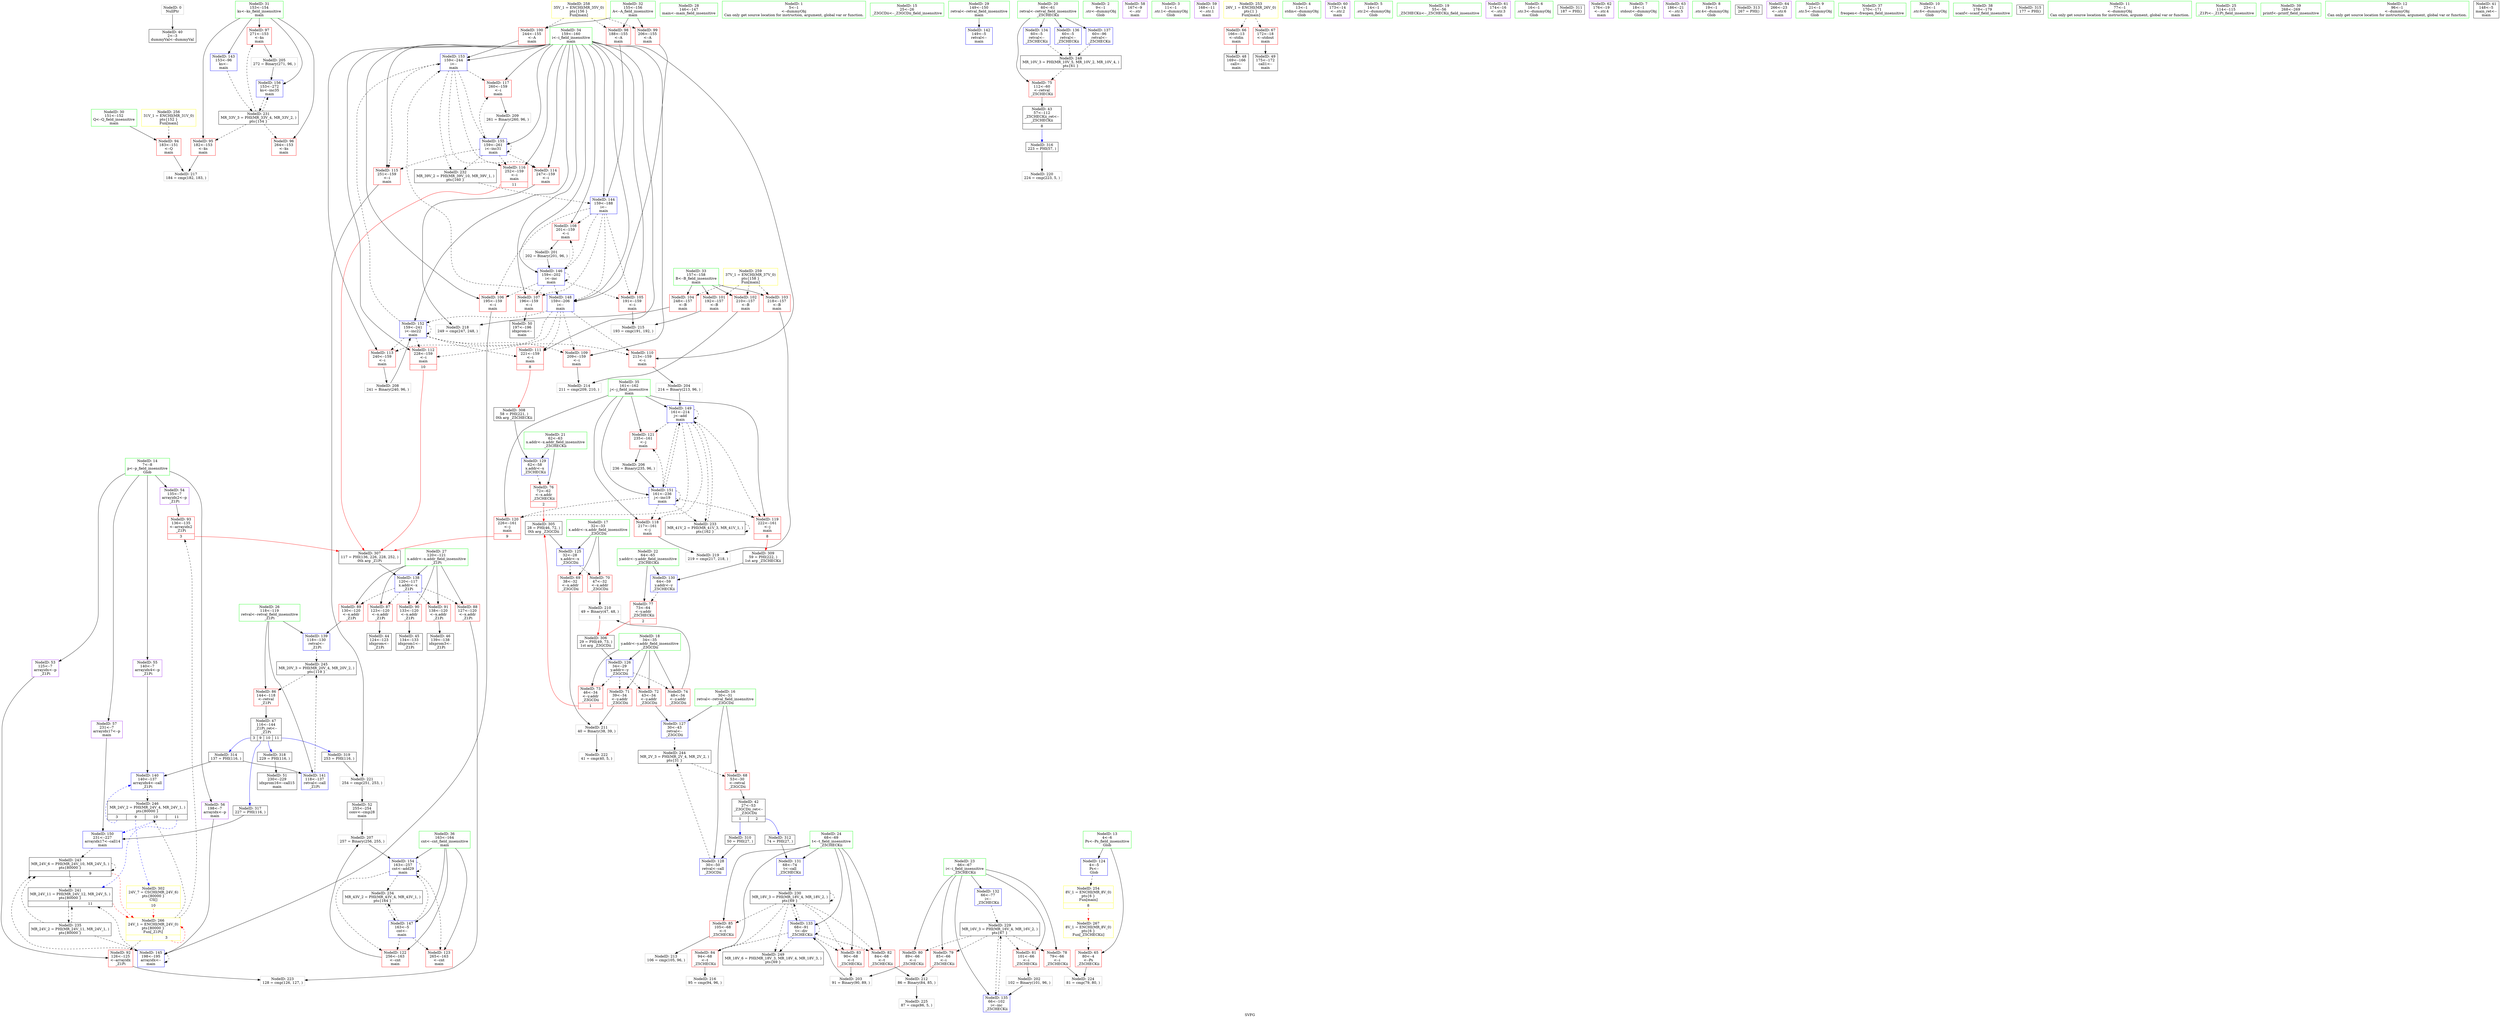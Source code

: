 digraph "SVFG" {
	label="SVFG";

	Node0x5622c36bec80 [shape=record,color=grey,label="{NodeID: 0\nNullPtr}"];
	Node0x5622c36bec80 -> Node0x5622c36bfbc0[style=solid];
	Node0x5622c36c0340 [shape=record,color=red,label="{NodeID: 97\n271\<--153\n\<--ks\nmain\n}"];
	Node0x5622c36c0340 -> Node0x5622c36cb9f0[style=solid];
	Node0x5622c36b4da0 [shape=record,color=green,label="{NodeID: 14\n7\<--8\np\<--p_field_insensitive\nGlob }"];
	Node0x5622c36b4da0 -> Node0x5622c36c16a0[style=solid];
	Node0x5622c36b4da0 -> Node0x5622c36c1770[style=solid];
	Node0x5622c36b4da0 -> Node0x5622c36c1840[style=solid];
	Node0x5622c36b4da0 -> Node0x5622c36c1910[style=solid];
	Node0x5622c36b4da0 -> Node0x5622c36c19e0[style=solid];
	Node0x5622c36c0ea0 [shape=record,color=red,label="{NodeID: 111\n221\<--159\n\<--i\nmain\n|{<s0>8}}"];
	Node0x5622c36c0ea0:s0 -> Node0x5622c36efa20[style=solid,color=red];
	Node0x5622c36bf1d0 [shape=record,color=green,label="{NodeID: 28\n146\<--147\nmain\<--main_field_insensitive\n}"];
	Node0x5622c36cbe70 [shape=record,color=grey,label="{NodeID: 208\n241 = Binary(240, 96, )\n}"];
	Node0x5622c36cbe70 -> Node0x5622c36c7760[style=solid];
	Node0x5622c36c6170 [shape=record,color=blue,label="{NodeID: 125\n32\<--28\nx.addr\<--x\n_Z3GCDii\n}"];
	Node0x5622c36c6170 -> Node0x5622c36c23a0[style=dashed];
	Node0x5622c36c6170 -> Node0x5622c36c2470[style=dashed];
	Node0x5622c36bfd90 [shape=record,color=black,label="{NodeID: 42\n27\<--53\n_Z3GCDii_ret\<--\n_Z3GCDii\n|{<s0>1|<s1>2}}"];
	Node0x5622c36bfd90:s0 -> Node0x5622c36eff70[style=solid,color=blue];
	Node0x5622c36bfd90:s1 -> Node0x5622c36f0270[style=solid,color=blue];
	Node0x5622c36ef300 [shape=record,color=black,label="{NodeID: 305\n28 = PHI(46, 72, )\n0th arg _Z3GCDii }"];
	Node0x5622c36ef300 -> Node0x5622c36c6170[style=solid];
	Node0x5622c36cd370 [shape=record,color=grey,label="{NodeID: 222\n41 = cmp(40, 5, )\n}"];
	Node0x5622c36c6cd0 [shape=record,color=blue,label="{NodeID: 139\n118\<--130\nretval\<--\n_Z1Pi\n}"];
	Node0x5622c36c6cd0 -> Node0x5622c36dbc10[style=dashed];
	Node0x5622c36c1910 [shape=record,color=purple,label="{NodeID: 56\n198\<--7\narrayidx\<--p\nmain\n}"];
	Node0x5622c36c1910 -> Node0x5622c36c71b0[style=solid];
	Node0x5622c36f0ae0 [shape=record,color=black,label="{NodeID: 319\n253 = PHI(116, )\n}"];
	Node0x5622c36f0ae0 -> Node0x5622c36cd1f0[style=solid];
	Node0x5622c36c7830 [shape=record,color=blue,label="{NodeID: 153\n159\<--244\ni\<--\nmain\n}"];
	Node0x5622c36c7830 -> Node0x5622c36c1110[style=dashed];
	Node0x5622c36c7830 -> Node0x5622c36c11e0[style=dashed];
	Node0x5622c36c7830 -> Node0x5622c36c59f0[style=dashed];
	Node0x5622c36c7830 -> Node0x5622c36c5ac0[style=dashed];
	Node0x5622c36c7830 -> Node0x5622c36c79d0[style=dashed];
	Node0x5622c36c7830 -> Node0x5622c36d7710[style=dashed];
	Node0x5622c36c2470 [shape=record,color=red,label="{NodeID: 70\n47\<--32\n\<--x.addr\n_Z3GCDii\n}"];
	Node0x5622c36c2470 -> Node0x5622c36cc170[style=solid];
	Node0x5622c36c2fd0 [shape=record,color=red,label="{NodeID: 84\n94\<--68\n\<--t\n_Z5CHECKii\n}"];
	Node0x5622c36c2fd0 -> Node0x5622c36cca70[style=solid];
	Node0x5622c36afed0 [shape=record,color=green,label="{NodeID: 1\n5\<--1\n\<--dummyObj\nCan only get source location for instruction, argument, global var or function.}"];
	Node0x5622c36c0410 [shape=record,color=red,label="{NodeID: 98\n188\<--155\n\<--A\nmain\n}"];
	Node0x5622c36c0410 -> Node0x5622c36c70e0[style=solid];
	Node0x5622c36b4e70 [shape=record,color=green,label="{NodeID: 15\n25\<--26\n_Z3GCDii\<--_Z3GCDii_field_insensitive\n}"];
	Node0x5622c36c0f70 [shape=record,color=red,label="{NodeID: 112\n228\<--159\n\<--i\nmain\n|{<s0>10}}"];
	Node0x5622c36c0f70:s0 -> Node0x5622c36ef700[style=solid,color=red];
	Node0x5622c36bf2a0 [shape=record,color=green,label="{NodeID: 29\n149\<--150\nretval\<--retval_field_insensitive\nmain\n}"];
	Node0x5622c36bf2a0 -> Node0x5622c36c6f40[style=solid];
	Node0x5622c36cbff0 [shape=record,color=grey,label="{NodeID: 209\n261 = Binary(260, 96, )\n}"];
	Node0x5622c36cbff0 -> Node0x5622c36c79d0[style=solid];
	Node0x5622c36c6240 [shape=record,color=blue,label="{NodeID: 126\n34\<--29\ny.addr\<--y\n_Z3GCDii\n}"];
	Node0x5622c36c6240 -> Node0x5622c36c2540[style=dashed];
	Node0x5622c36c6240 -> Node0x5622c36c2610[style=dashed];
	Node0x5622c36c6240 -> Node0x5622c36c26e0[style=dashed];
	Node0x5622c36c6240 -> Node0x5622c36c27b0[style=dashed];
	Node0x5622c36bfe60 [shape=record,color=black,label="{NodeID: 43\n57\<--112\n_Z5CHECKii_ret\<--\n_Z5CHECKii\n|{<s0>8}}"];
	Node0x5622c36bfe60:s0 -> Node0x5622c36f0780[style=solid,color=blue];
	Node0x5622c36ef580 [shape=record,color=black,label="{NodeID: 306\n29 = PHI(49, 73, )\n1st arg _Z3GCDii }"];
	Node0x5622c36ef580 -> Node0x5622c36c6240[style=solid];
	Node0x5622c36cd4f0 [shape=record,color=grey,label="{NodeID: 223\n128 = cmp(126, 127, )\n}"];
	Node0x5622c36c6da0 [shape=record,color=blue,label="{NodeID: 140\n140\<--137\narrayidx4\<--call\n_Z1Pi\n}"];
	Node0x5622c36c6da0 -> Node0x5622c36dc110[style=dashed];
	Node0x5622c36c19e0 [shape=record,color=purple,label="{NodeID: 57\n231\<--7\narrayidx17\<--p\nmain\n}"];
	Node0x5622c36c19e0 -> Node0x5622c36c75c0[style=solid];
	Node0x5622c36c7900 [shape=record,color=blue,label="{NodeID: 154\n163\<--257\ncnt\<--add29\nmain\n}"];
	Node0x5622c36c7900 -> Node0x5622c36c5ed0[style=dashed];
	Node0x5622c36c7900 -> Node0x5622c36c5fa0[style=dashed];
	Node0x5622c36c7900 -> Node0x5622c36c7900[style=dashed];
	Node0x5622c36c7900 -> Node0x5622c36d8110[style=dashed];
	Node0x5622c36c2540 [shape=record,color=red,label="{NodeID: 71\n39\<--34\n\<--y.addr\n_Z3GCDii\n}"];
	Node0x5622c36c2540 -> Node0x5622c36cc2f0[style=solid];
	Node0x5622c36c30a0 [shape=record,color=red,label="{NodeID: 85\n105\<--68\n\<--t\n_Z5CHECKii\n}"];
	Node0x5622c36c30a0 -> Node0x5622c36cc5f0[style=solid];
	Node0x5622c36b6000 [shape=record,color=green,label="{NodeID: 2\n9\<--1\n.str\<--dummyObj\nGlob }"];
	Node0x5622c36c04e0 [shape=record,color=red,label="{NodeID: 99\n206\<--155\n\<--A\nmain\n}"];
	Node0x5622c36c04e0 -> Node0x5622c36c7420[style=solid];
	Node0x5622c36b4f70 [shape=record,color=green,label="{NodeID: 16\n30\<--31\nretval\<--retval_field_insensitive\n_Z3GCDii\n}"];
	Node0x5622c36b4f70 -> Node0x5622c36c22d0[style=solid];
	Node0x5622c36b4f70 -> Node0x5622c36c6310[style=solid];
	Node0x5622c36b4f70 -> Node0x5622c36c63e0[style=solid];
	Node0x5622c36c1040 [shape=record,color=red,label="{NodeID: 113\n240\<--159\n\<--i\nmain\n}"];
	Node0x5622c36c1040 -> Node0x5622c36cbe70[style=solid];
	Node0x5622c36bf370 [shape=record,color=green,label="{NodeID: 30\n151\<--152\nQ\<--Q_field_insensitive\nmain\n}"];
	Node0x5622c36bf370 -> Node0x5622c36c37f0[style=solid];
	Node0x5622c36cc170 [shape=record,color=grey,label="{NodeID: 210\n49 = Binary(47, 48, )\n|{<s0>1}}"];
	Node0x5622c36cc170:s0 -> Node0x5622c36ef580[style=solid,color=red];
	Node0x5622c36c6310 [shape=record,color=blue,label="{NodeID: 127\n30\<--43\nretval\<--\n_Z3GCDii\n}"];
	Node0x5622c36c6310 -> Node0x5622c36db710[style=dashed];
	Node0x5622c36bff30 [shape=record,color=black,label="{NodeID: 44\n124\<--123\nidxprom\<--\n_Z1Pi\n}"];
	Node0x5622c36ef700 [shape=record,color=black,label="{NodeID: 307\n117 = PHI(136, 226, 228, 252, )\n0th arg _Z1Pi }"];
	Node0x5622c36ef700 -> Node0x5622c36c6c00[style=solid];
	Node0x5622c36cd670 [shape=record,color=grey,label="{NodeID: 224\n81 = cmp(79, 80, )\n}"];
	Node0x5622c36c6e70 [shape=record,color=blue,label="{NodeID: 141\n118\<--137\nretval\<--call\n_Z1Pi\n}"];
	Node0x5622c36c6e70 -> Node0x5622c36dbc10[style=dashed];
	Node0x5622c36c1ab0 [shape=record,color=purple,label="{NodeID: 58\n167\<--9\n\<--.str\nmain\n}"];
	Node0x5622c36c79d0 [shape=record,color=blue,label="{NodeID: 155\n159\<--261\ni\<--inc31\nmain\n}"];
	Node0x5622c36c79d0 -> Node0x5622c36c1110[style=dashed];
	Node0x5622c36c79d0 -> Node0x5622c36c11e0[style=dashed];
	Node0x5622c36c79d0 -> Node0x5622c36c59f0[style=dashed];
	Node0x5622c36c79d0 -> Node0x5622c36c5ac0[style=dashed];
	Node0x5622c36c79d0 -> Node0x5622c36c79d0[style=dashed];
	Node0x5622c36c79d0 -> Node0x5622c36d7710[style=dashed];
	Node0x5622c36c2610 [shape=record,color=red,label="{NodeID: 72\n43\<--34\n\<--y.addr\n_Z3GCDii\n}"];
	Node0x5622c36c2610 -> Node0x5622c36c6310[style=solid];
	Node0x5622c36c3170 [shape=record,color=red,label="{NodeID: 86\n144\<--118\n\<--retval\n_Z1Pi\n}"];
	Node0x5622c36c3170 -> Node0x5622c36c01a0[style=solid];
	Node0x5622c36b4820 [shape=record,color=green,label="{NodeID: 3\n11\<--1\n.str.1\<--dummyObj\nGlob }"];
	Node0x5622c36dede0 [shape=record,color=yellow,style=double,label="{NodeID: 266\n24V_1 = ENCHI(MR_24V_0)\npts\{80000 \}\nFun[_Z1Pi]|{|<s3>3}}"];
	Node0x5622c36dede0 -> Node0x5622c36c3650[style=dashed];
	Node0x5622c36dede0 -> Node0x5622c36c3720[style=dashed];
	Node0x5622c36dede0 -> Node0x5622c36dc110[style=dashed];
	Node0x5622c36dede0:s3 -> Node0x5622c36dede0[style=dashed,color=red];
	Node0x5622c36c05b0 [shape=record,color=red,label="{NodeID: 100\n244\<--155\n\<--A\nmain\n}"];
	Node0x5622c36c05b0 -> Node0x5622c36c7830[style=solid];
	Node0x5622c36b5040 [shape=record,color=green,label="{NodeID: 17\n32\<--33\nx.addr\<--x.addr_field_insensitive\n_Z3GCDii\n}"];
	Node0x5622c36b5040 -> Node0x5622c36c23a0[style=solid];
	Node0x5622c36b5040 -> Node0x5622c36c2470[style=solid];
	Node0x5622c36b5040 -> Node0x5622c36c6170[style=solid];
	Node0x5622c36c1110 [shape=record,color=red,label="{NodeID: 114\n247\<--159\n\<--i\nmain\n}"];
	Node0x5622c36c1110 -> Node0x5622c36ccd70[style=solid];
	Node0x5622c36bf440 [shape=record,color=green,label="{NodeID: 31\n153\<--154\nks\<--ks_field_insensitive\nmain\n}"];
	Node0x5622c36bf440 -> Node0x5622c36c38c0[style=solid];
	Node0x5622c36bf440 -> Node0x5622c36c0270[style=solid];
	Node0x5622c36bf440 -> Node0x5622c36c0340[style=solid];
	Node0x5622c36bf440 -> Node0x5622c36c7010[style=solid];
	Node0x5622c36bf440 -> Node0x5622c36c7aa0[style=solid];
	Node0x5622c36cc2f0 [shape=record,color=grey,label="{NodeID: 211\n40 = Binary(38, 39, )\n}"];
	Node0x5622c36cc2f0 -> Node0x5622c36cd370[style=solid];
	Node0x5622c36c63e0 [shape=record,color=blue,label="{NodeID: 128\n30\<--50\nretval\<--call\n_Z3GCDii\n}"];
	Node0x5622c36c63e0 -> Node0x5622c36db710[style=dashed];
	Node0x5622c36c0000 [shape=record,color=black,label="{NodeID: 45\n134\<--133\nidxprom1\<--\n_Z1Pi\n}"];
	Node0x5622c36efa20 [shape=record,color=black,label="{NodeID: 308\n58 = PHI(221, )\n0th arg _Z5CHECKii }"];
	Node0x5622c36efa20 -> Node0x5622c36c64b0[style=solid];
	Node0x5622c36cd7f0 [shape=record,color=grey,label="{NodeID: 225\n87 = cmp(86, 5, )\n}"];
	Node0x5622c36c6f40 [shape=record,color=blue,label="{NodeID: 142\n149\<--5\nretval\<--\nmain\n}"];
	Node0x5622c36c1b80 [shape=record,color=purple,label="{NodeID: 59\n168\<--11\n\<--.str.1\nmain\n}"];
	Node0x5622c36c7aa0 [shape=record,color=blue,label="{NodeID: 156\n153\<--272\nks\<--inc35\nmain\n}"];
	Node0x5622c36c7aa0 -> Node0x5622c36d7210[style=dashed];
	Node0x5622c36c26e0 [shape=record,color=red,label="{NodeID: 73\n46\<--34\n\<--y.addr\n_Z3GCDii\n|{<s0>1}}"];
	Node0x5622c36c26e0:s0 -> Node0x5622c36ef300[style=solid,color=red];
	Node0x5622c36de1f0 [shape=record,color=yellow,style=double,label="{NodeID: 253\n26V_1 = ENCHI(MR_26V_0)\npts\{1 \}\nFun[main]}"];
	Node0x5622c36de1f0 -> Node0x5622c36c2130[style=dashed];
	Node0x5622c36de1f0 -> Node0x5622c36c2200[style=dashed];
	Node0x5622c36c3240 [shape=record,color=red,label="{NodeID: 87\n123\<--120\n\<--x.addr\n_Z1Pi\n}"];
	Node0x5622c36c3240 -> Node0x5622c36bff30[style=solid];
	Node0x5622c36b5a30 [shape=record,color=green,label="{NodeID: 4\n13\<--1\nstdin\<--dummyObj\nGlob }"];
	Node0x5622c36deec0 [shape=record,color=yellow,style=double,label="{NodeID: 267\n8V_1 = ENCHI(MR_8V_0)\npts\{6 \}\nFun[_Z5CHECKii]}"];
	Node0x5622c36deec0 -> Node0x5622c36c2060[style=dashed];
	Node0x5622c36c0680 [shape=record,color=red,label="{NodeID: 101\n192\<--157\n\<--B\nmain\n}"];
	Node0x5622c36c0680 -> Node0x5622c36cc8f0[style=solid];
	Node0x5622c36b5110 [shape=record,color=green,label="{NodeID: 18\n34\<--35\ny.addr\<--y.addr_field_insensitive\n_Z3GCDii\n}"];
	Node0x5622c36b5110 -> Node0x5622c36c2540[style=solid];
	Node0x5622c36b5110 -> Node0x5622c36c2610[style=solid];
	Node0x5622c36b5110 -> Node0x5622c36c26e0[style=solid];
	Node0x5622c36b5110 -> Node0x5622c36c27b0[style=solid];
	Node0x5622c36b5110 -> Node0x5622c36c6240[style=solid];
	Node0x5622c36c11e0 [shape=record,color=red,label="{NodeID: 115\n251\<--159\n\<--i\nmain\n}"];
	Node0x5622c36c11e0 -> Node0x5622c36cd1f0[style=solid];
	Node0x5622c36bf510 [shape=record,color=green,label="{NodeID: 32\n155\<--156\nA\<--A_field_insensitive\nmain\n}"];
	Node0x5622c36bf510 -> Node0x5622c36c0410[style=solid];
	Node0x5622c36bf510 -> Node0x5622c36c04e0[style=solid];
	Node0x5622c36bf510 -> Node0x5622c36c05b0[style=solid];
	Node0x5622c36cc470 [shape=record,color=grey,label="{NodeID: 212\n86 = Binary(84, 85, )\n}"];
	Node0x5622c36cc470 -> Node0x5622c36cd7f0[style=solid];
	Node0x5622c36c64b0 [shape=record,color=blue,label="{NodeID: 129\n62\<--58\nx.addr\<--x\n_Z5CHECKii\n}"];
	Node0x5622c36c64b0 -> Node0x5622c36c2950[style=dashed];
	Node0x5622c36c00d0 [shape=record,color=black,label="{NodeID: 46\n139\<--138\nidxprom3\<--\n_Z1Pi\n}"];
	Node0x5622c36efb30 [shape=record,color=black,label="{NodeID: 309\n59 = PHI(222, )\n1st arg _Z5CHECKii }"];
	Node0x5622c36efb30 -> Node0x5622c36c6580[style=solid];
	Node0x5622c36c7010 [shape=record,color=blue,label="{NodeID: 143\n153\<--96\nks\<--\nmain\n}"];
	Node0x5622c36c7010 -> Node0x5622c36d7210[style=dashed];
	Node0x5622c36c1c50 [shape=record,color=purple,label="{NodeID: 60\n173\<--14\n\<--.str.2\nmain\n}"];
	Node0x5622c36c27b0 [shape=record,color=red,label="{NodeID: 74\n48\<--34\n\<--y.addr\n_Z3GCDii\n}"];
	Node0x5622c36c27b0 -> Node0x5622c36cc170[style=solid];
	Node0x5622c36de300 [shape=record,color=yellow,style=double,label="{NodeID: 254\n8V_1 = ENCHI(MR_8V_0)\npts\{6 \}\nFun[main]|{<s0>8}}"];
	Node0x5622c36de300:s0 -> Node0x5622c36deec0[style=dashed,color=red];
	Node0x5622c36c3310 [shape=record,color=red,label="{NodeID: 88\n127\<--120\n\<--x.addr\n_Z1Pi\n}"];
	Node0x5622c36c3310 -> Node0x5622c36cd4f0[style=solid];
	Node0x5622c36be3a0 [shape=record,color=green,label="{NodeID: 5\n14\<--1\n.str.2\<--dummyObj\nGlob }"];
	Node0x5622c36c0750 [shape=record,color=red,label="{NodeID: 102\n210\<--157\n\<--B\nmain\n}"];
	Node0x5622c36c0750 -> Node0x5622c36cc770[style=solid];
	Node0x5622c36b51e0 [shape=record,color=green,label="{NodeID: 19\n55\<--56\n_Z5CHECKii\<--_Z5CHECKii_field_insensitive\n}"];
	Node0x5622c36c59f0 [shape=record,color=red,label="{NodeID: 116\n252\<--159\n\<--i\nmain\n|{<s0>11}}"];
	Node0x5622c36c59f0:s0 -> Node0x5622c36ef700[style=solid,color=red];
	Node0x5622c36bf5e0 [shape=record,color=green,label="{NodeID: 33\n157\<--158\nB\<--B_field_insensitive\nmain\n}"];
	Node0x5622c36bf5e0 -> Node0x5622c36c0680[style=solid];
	Node0x5622c36bf5e0 -> Node0x5622c36c0750[style=solid];
	Node0x5622c36bf5e0 -> Node0x5622c36c0820[style=solid];
	Node0x5622c36bf5e0 -> Node0x5622c36c08f0[style=solid];
	Node0x5622c36cc5f0 [shape=record,color=grey,label="{NodeID: 213\n106 = cmp(105, 96, )\n}"];
	Node0x5622c36c6580 [shape=record,color=blue,label="{NodeID: 130\n64\<--59\ny.addr\<--y\n_Z5CHECKii\n}"];
	Node0x5622c36c6580 -> Node0x5622c36c2a20[style=dashed];
	Node0x5622c36c01a0 [shape=record,color=black,label="{NodeID: 47\n116\<--144\n_Z1Pi_ret\<--\n_Z1Pi\n|{<s0>3|<s1>9|<s2>10|<s3>11}}"];
	Node0x5622c36c01a0:s0 -> Node0x5622c36f04b0[style=solid,color=blue];
	Node0x5622c36c01a0:s1 -> Node0x5622c36f0890[style=solid,color=blue];
	Node0x5622c36c01a0:s2 -> Node0x5622c36f09a0[style=solid,color=blue];
	Node0x5622c36c01a0:s3 -> Node0x5622c36f0ae0[style=solid,color=blue];
	Node0x5622c36eff70 [shape=record,color=black,label="{NodeID: 310\n50 = PHI(27, )\n}"];
	Node0x5622c36eff70 -> Node0x5622c36c63e0[style=solid];
	Node0x5622c36c70e0 [shape=record,color=blue,label="{NodeID: 144\n159\<--188\ni\<--\nmain\n}"];
	Node0x5622c36c70e0 -> Node0x5622c36c09c0[style=dashed];
	Node0x5622c36c70e0 -> Node0x5622c36c0a90[style=dashed];
	Node0x5622c36c70e0 -> Node0x5622c36c0b60[style=dashed];
	Node0x5622c36c70e0 -> Node0x5622c36c0c30[style=dashed];
	Node0x5622c36c70e0 -> Node0x5622c36c7280[style=dashed];
	Node0x5622c36c70e0 -> Node0x5622c36c7420[style=dashed];
	Node0x5622c36c1d20 [shape=record,color=purple,label="{NodeID: 61\n174\<--16\n\<--.str.3\nmain\n}"];
	Node0x5622c36da410 [shape=record,color=black,label="{NodeID: 241\nMR_24V_11 = PHI(MR_24V_12, MR_24V_5, )\npts\{80000 \}\n|{|<s1>11}}"];
	Node0x5622c36da410 -> Node0x5622c36d8610[style=dashed];
	Node0x5622c36da410:s1 -> Node0x5622c36dede0[style=dashed,color=red];
	Node0x5622c36c2880 [shape=record,color=red,label="{NodeID: 75\n112\<--60\n\<--retval\n_Z5CHECKii\n}"];
	Node0x5622c36c2880 -> Node0x5622c36bfe60[style=solid];
	Node0x5622c36c33e0 [shape=record,color=red,label="{NodeID: 89\n130\<--120\n\<--x.addr\n_Z1Pi\n}"];
	Node0x5622c36c33e0 -> Node0x5622c36c6cd0[style=solid];
	Node0x5622c36be6a0 [shape=record,color=green,label="{NodeID: 6\n16\<--1\n.str.3\<--dummyObj\nGlob }"];
	Node0x5622c36c0820 [shape=record,color=red,label="{NodeID: 103\n218\<--157\n\<--B\nmain\n}"];
	Node0x5622c36c0820 -> Node0x5622c36ccef0[style=solid];
	Node0x5622c36bed10 [shape=record,color=green,label="{NodeID: 20\n60\<--61\nretval\<--retval_field_insensitive\n_Z5CHECKii\n}"];
	Node0x5622c36bed10 -> Node0x5622c36c2880[style=solid];
	Node0x5622c36bed10 -> Node0x5622c36c68c0[style=solid];
	Node0x5622c36bed10 -> Node0x5622c36c6a60[style=solid];
	Node0x5622c36bed10 -> Node0x5622c36c6b30[style=solid];
	Node0x5622c36c5ac0 [shape=record,color=red,label="{NodeID: 117\n260\<--159\n\<--i\nmain\n}"];
	Node0x5622c36c5ac0 -> Node0x5622c36cbff0[style=solid];
	Node0x5622c36bf6b0 [shape=record,color=green,label="{NodeID: 34\n159\<--160\ni\<--i_field_insensitive\nmain\n}"];
	Node0x5622c36bf6b0 -> Node0x5622c36c09c0[style=solid];
	Node0x5622c36bf6b0 -> Node0x5622c36c0a90[style=solid];
	Node0x5622c36bf6b0 -> Node0x5622c36c0b60[style=solid];
	Node0x5622c36bf6b0 -> Node0x5622c36c0c30[style=solid];
	Node0x5622c36bf6b0 -> Node0x5622c36c0d00[style=solid];
	Node0x5622c36bf6b0 -> Node0x5622c36c0dd0[style=solid];
	Node0x5622c36bf6b0 -> Node0x5622c36c0ea0[style=solid];
	Node0x5622c36bf6b0 -> Node0x5622c36c0f70[style=solid];
	Node0x5622c36bf6b0 -> Node0x5622c36c1040[style=solid];
	Node0x5622c36bf6b0 -> Node0x5622c36c1110[style=solid];
	Node0x5622c36bf6b0 -> Node0x5622c36c11e0[style=solid];
	Node0x5622c36bf6b0 -> Node0x5622c36c59f0[style=solid];
	Node0x5622c36bf6b0 -> Node0x5622c36c5ac0[style=solid];
	Node0x5622c36bf6b0 -> Node0x5622c36c70e0[style=solid];
	Node0x5622c36bf6b0 -> Node0x5622c36c7280[style=solid];
	Node0x5622c36bf6b0 -> Node0x5622c36c7420[style=solid];
	Node0x5622c36bf6b0 -> Node0x5622c36c7760[style=solid];
	Node0x5622c36bf6b0 -> Node0x5622c36c7830[style=solid];
	Node0x5622c36bf6b0 -> Node0x5622c36c79d0[style=solid];
	Node0x5622c36cc770 [shape=record,color=grey,label="{NodeID: 214\n211 = cmp(209, 210, )\n}"];
	Node0x5622c36c6650 [shape=record,color=blue,label="{NodeID: 131\n68\<--74\nt\<--call\n_Z5CHECKii\n}"];
	Node0x5622c36c6650 -> Node0x5622c36d6d10[style=dashed];
	Node0x5622c36c1290 [shape=record,color=black,label="{NodeID: 48\n169\<--166\ncall\<--\nmain\n}"];
	Node0x5622c36f01a0 [shape=record,color=black,label="{NodeID: 311\n187 = PHI()\n}"];
	Node0x5622c36c71b0 [shape=record,color=blue,label="{NodeID: 145\n198\<--195\narrayidx\<--\nmain\n}"];
	Node0x5622c36c71b0 -> Node0x5622c36c71b0[style=dashed];
	Node0x5622c36c71b0 -> Node0x5622c36da410[style=dashed];
	Node0x5622c36c71b0 -> Node0x5622c36db210[style=dashed];
	Node0x5622c36c1df0 [shape=record,color=purple,label="{NodeID: 62\n176\<--19\n\<--.str.4\nmain\n}"];
	Node0x5622c36c2950 [shape=record,color=red,label="{NodeID: 76\n72\<--62\n\<--x.addr\n_Z5CHECKii\n|{<s0>2}}"];
	Node0x5622c36c2950:s0 -> Node0x5622c36ef300[style=solid,color=red];
	Node0x5622c36de4c0 [shape=record,color=yellow,style=double,label="{NodeID: 256\n31V_1 = ENCHI(MR_31V_0)\npts\{152 \}\nFun[main]}"];
	Node0x5622c36de4c0 -> Node0x5622c36c37f0[style=dashed];
	Node0x5622c36c34b0 [shape=record,color=red,label="{NodeID: 90\n133\<--120\n\<--x.addr\n_Z1Pi\n}"];
	Node0x5622c36c34b0 -> Node0x5622c36c0000[style=solid];
	Node0x5622c36be730 [shape=record,color=green,label="{NodeID: 7\n18\<--1\nstdout\<--dummyObj\nGlob }"];
	Node0x5622c36c08f0 [shape=record,color=red,label="{NodeID: 104\n248\<--157\n\<--B\nmain\n}"];
	Node0x5622c36c08f0 -> Node0x5622c36ccd70[style=solid];
	Node0x5622c36beda0 [shape=record,color=green,label="{NodeID: 21\n62\<--63\nx.addr\<--x.addr_field_insensitive\n_Z5CHECKii\n}"];
	Node0x5622c36beda0 -> Node0x5622c36c2950[style=solid];
	Node0x5622c36beda0 -> Node0x5622c36c64b0[style=solid];
	Node0x5622c36c4820 [shape=record,color=grey,label="{NodeID: 201\n202 = Binary(201, 96, )\n}"];
	Node0x5622c36c4820 -> Node0x5622c36c7280[style=solid];
	Node0x5622c36c5b90 [shape=record,color=red,label="{NodeID: 118\n217\<--161\n\<--j\nmain\n}"];
	Node0x5622c36c5b90 -> Node0x5622c36ccef0[style=solid];
	Node0x5622c36bf780 [shape=record,color=green,label="{NodeID: 35\n161\<--162\nj\<--j_field_insensitive\nmain\n}"];
	Node0x5622c36bf780 -> Node0x5622c36c5b90[style=solid];
	Node0x5622c36bf780 -> Node0x5622c36c5c60[style=solid];
	Node0x5622c36bf780 -> Node0x5622c36c5d30[style=solid];
	Node0x5622c36bf780 -> Node0x5622c36c5e00[style=solid];
	Node0x5622c36bf780 -> Node0x5622c36c74f0[style=solid];
	Node0x5622c36bf780 -> Node0x5622c36c7690[style=solid];
	Node0x5622c36cc8f0 [shape=record,color=grey,label="{NodeID: 215\n193 = cmp(191, 192, )\n}"];
	Node0x5622c36c6720 [shape=record,color=blue,label="{NodeID: 132\n66\<--77\ni\<--\n_Z5CHECKii\n}"];
	Node0x5622c36c6720 -> Node0x5622c36d6810[style=dashed];
	Node0x5622c36c1360 [shape=record,color=black,label="{NodeID: 49\n175\<--172\ncall1\<--\nmain\n}"];
	Node0x5622c36f0270 [shape=record,color=black,label="{NodeID: 312\n74 = PHI(27, )\n}"];
	Node0x5622c36f0270 -> Node0x5622c36c6650[style=solid];
	Node0x5622c36d6810 [shape=record,color=black,label="{NodeID: 229\nMR_16V_3 = PHI(MR_16V_4, MR_16V_2, )\npts\{67 \}\n}"];
	Node0x5622c36d6810 -> Node0x5622c36c2af0[style=dashed];
	Node0x5622c36d6810 -> Node0x5622c36c2bc0[style=dashed];
	Node0x5622c36d6810 -> Node0x5622c36c2c90[style=dashed];
	Node0x5622c36d6810 -> Node0x5622c36c2d60[style=dashed];
	Node0x5622c36d6810 -> Node0x5622c36c6990[style=dashed];
	Node0x5622c36c7280 [shape=record,color=blue,label="{NodeID: 146\n159\<--202\ni\<--inc\nmain\n}"];
	Node0x5622c36c7280 -> Node0x5622c36c09c0[style=dashed];
	Node0x5622c36c7280 -> Node0x5622c36c0a90[style=dashed];
	Node0x5622c36c7280 -> Node0x5622c36c0b60[style=dashed];
	Node0x5622c36c7280 -> Node0x5622c36c0c30[style=dashed];
	Node0x5622c36c7280 -> Node0x5622c36c7280[style=dashed];
	Node0x5622c36c7280 -> Node0x5622c36c7420[style=dashed];
	Node0x5622c36c1ec0 [shape=record,color=purple,label="{NodeID: 63\n186\<--21\n\<--.str.5\nmain\n}"];
	Node0x5622c36db210 [shape=record,color=black,label="{NodeID: 243\nMR_24V_6 = PHI(MR_24V_10, MR_24V_5, )\npts\{80000 \}\n|{|<s2>9}}"];
	Node0x5622c36db210 -> Node0x5622c36da410[style=dashed];
	Node0x5622c36db210 -> Node0x5622c36db210[style=dashed];
	Node0x5622c36db210:s2 -> Node0x5622c36dede0[style=dashed,color=red];
	Node0x5622c36c2a20 [shape=record,color=red,label="{NodeID: 77\n73\<--64\n\<--y.addr\n_Z5CHECKii\n|{<s0>2}}"];
	Node0x5622c36c2a20:s0 -> Node0x5622c36ef580[style=solid,color=red];
	Node0x5622c36c3580 [shape=record,color=red,label="{NodeID: 91\n138\<--120\n\<--x.addr\n_Z1Pi\n}"];
	Node0x5622c36c3580 -> Node0x5622c36c00d0[style=solid];
	Node0x5622c36be7c0 [shape=record,color=green,label="{NodeID: 8\n19\<--1\n.str.4\<--dummyObj\nGlob }"];
	Node0x5622c36c09c0 [shape=record,color=red,label="{NodeID: 105\n191\<--159\n\<--i\nmain\n}"];
	Node0x5622c36c09c0 -> Node0x5622c36cc8f0[style=solid];
	Node0x5622c36bee30 [shape=record,color=green,label="{NodeID: 22\n64\<--65\ny.addr\<--y.addr_field_insensitive\n_Z5CHECKii\n}"];
	Node0x5622c36bee30 -> Node0x5622c36c2a20[style=solid];
	Node0x5622c36bee30 -> Node0x5622c36c6580[style=solid];
	Node0x5622c36cb570 [shape=record,color=grey,label="{NodeID: 202\n102 = Binary(101, 96, )\n}"];
	Node0x5622c36cb570 -> Node0x5622c36c6990[style=solid];
	Node0x5622c36c5c60 [shape=record,color=red,label="{NodeID: 119\n222\<--161\n\<--j\nmain\n|{<s0>8}}"];
	Node0x5622c36c5c60:s0 -> Node0x5622c36efb30[style=solid,color=red];
	Node0x5622c36bf850 [shape=record,color=green,label="{NodeID: 36\n163\<--164\ncnt\<--cnt_field_insensitive\nmain\n}"];
	Node0x5622c36bf850 -> Node0x5622c36c5ed0[style=solid];
	Node0x5622c36bf850 -> Node0x5622c36c5fa0[style=solid];
	Node0x5622c36bf850 -> Node0x5622c36c7350[style=solid];
	Node0x5622c36bf850 -> Node0x5622c36c7900[style=solid];
	Node0x5622c36cca70 [shape=record,color=grey,label="{NodeID: 216\n95 = cmp(94, 96, )\n}"];
	Node0x5622c36c67f0 [shape=record,color=blue,label="{NodeID: 133\n68\<--91\nt\<--div\n_Z5CHECKii\n}"];
	Node0x5622c36c67f0 -> Node0x5622c36c2e30[style=dashed];
	Node0x5622c36c67f0 -> Node0x5622c36c2f00[style=dashed];
	Node0x5622c36c67f0 -> Node0x5622c36c2fd0[style=dashed];
	Node0x5622c36c67f0 -> Node0x5622c36c67f0[style=dashed];
	Node0x5622c36c67f0 -> Node0x5622c36d6d10[style=dashed];
	Node0x5622c36c67f0 -> Node0x5622c36dd010[style=dashed];
	Node0x5622c36c1430 [shape=record,color=black,label="{NodeID: 50\n197\<--196\nidxprom\<--\nmain\n}"];
	Node0x5622c36f03e0 [shape=record,color=black,label="{NodeID: 313\n267 = PHI()\n}"];
	Node0x5622c36d6d10 [shape=record,color=black,label="{NodeID: 230\nMR_18V_3 = PHI(MR_18V_4, MR_18V_2, )\npts\{69 \}\n}"];
	Node0x5622c36d6d10 -> Node0x5622c36c2e30[style=dashed];
	Node0x5622c36d6d10 -> Node0x5622c36c2f00[style=dashed];
	Node0x5622c36d6d10 -> Node0x5622c36c2fd0[style=dashed];
	Node0x5622c36d6d10 -> Node0x5622c36c30a0[style=dashed];
	Node0x5622c36d6d10 -> Node0x5622c36c67f0[style=dashed];
	Node0x5622c36d6d10 -> Node0x5622c36d6d10[style=dashed];
	Node0x5622c36d6d10 -> Node0x5622c36dd010[style=dashed];
	Node0x5622c36c7350 [shape=record,color=blue,label="{NodeID: 147\n163\<--5\ncnt\<--\nmain\n}"];
	Node0x5622c36c7350 -> Node0x5622c36c5ed0[style=dashed];
	Node0x5622c36c7350 -> Node0x5622c36c5fa0[style=dashed];
	Node0x5622c36c7350 -> Node0x5622c36c7900[style=dashed];
	Node0x5622c36c7350 -> Node0x5622c36d8110[style=dashed];
	Node0x5622c36c1f90 [shape=record,color=purple,label="{NodeID: 64\n266\<--23\n\<--.str.6\nmain\n}"];
	Node0x5622c36db710 [shape=record,color=black,label="{NodeID: 244\nMR_2V_3 = PHI(MR_2V_4, MR_2V_2, )\npts\{31 \}\n}"];
	Node0x5622c36db710 -> Node0x5622c36c22d0[style=dashed];
	Node0x5622c36c2af0 [shape=record,color=red,label="{NodeID: 78\n79\<--66\n\<--i\n_Z5CHECKii\n}"];
	Node0x5622c36c2af0 -> Node0x5622c36cd670[style=solid];
	Node0x5622c36de6b0 [shape=record,color=yellow,style=double,label="{NodeID: 258\n35V_1 = ENCHI(MR_35V_0)\npts\{156 \}\nFun[main]}"];
	Node0x5622c36de6b0 -> Node0x5622c36c0410[style=dashed];
	Node0x5622c36de6b0 -> Node0x5622c36c04e0[style=dashed];
	Node0x5622c36de6b0 -> Node0x5622c36c05b0[style=dashed];
	Node0x5622c36c3650 [shape=record,color=red,label="{NodeID: 92\n126\<--125\n\<--arrayidx\n_Z1Pi\n}"];
	Node0x5622c36c3650 -> Node0x5622c36cd4f0[style=solid];
	Node0x5622c36be850 [shape=record,color=green,label="{NodeID: 9\n21\<--1\n.str.5\<--dummyObj\nGlob }"];
	Node0x5622c36c0a90 [shape=record,color=red,label="{NodeID: 106\n195\<--159\n\<--i\nmain\n}"];
	Node0x5622c36c0a90 -> Node0x5622c36c71b0[style=solid];
	Node0x5622c36beec0 [shape=record,color=green,label="{NodeID: 23\n66\<--67\ni\<--i_field_insensitive\n_Z5CHECKii\n}"];
	Node0x5622c36beec0 -> Node0x5622c36c2af0[style=solid];
	Node0x5622c36beec0 -> Node0x5622c36c2bc0[style=solid];
	Node0x5622c36beec0 -> Node0x5622c36c2c90[style=solid];
	Node0x5622c36beec0 -> Node0x5622c36c2d60[style=solid];
	Node0x5622c36beec0 -> Node0x5622c36c6720[style=solid];
	Node0x5622c36beec0 -> Node0x5622c36c6990[style=solid];
	Node0x5622c36cb6f0 [shape=record,color=grey,label="{NodeID: 203\n91 = Binary(90, 89, )\n}"];
	Node0x5622c36cb6f0 -> Node0x5622c36c67f0[style=solid];
	Node0x5622c36c5d30 [shape=record,color=red,label="{NodeID: 120\n226\<--161\n\<--j\nmain\n|{<s0>9}}"];
	Node0x5622c36c5d30:s0 -> Node0x5622c36ef700[style=solid,color=red];
	Node0x5622c36bf920 [shape=record,color=green,label="{NodeID: 37\n170\<--171\nfreopen\<--freopen_field_insensitive\n}"];
	Node0x5622c36ccbf0 [shape=record,color=grey,label="{NodeID: 217\n184 = cmp(182, 183, )\n}"];
	Node0x5622c36c68c0 [shape=record,color=blue,label="{NodeID: 134\n60\<--5\nretval\<--\n_Z5CHECKii\n}"];
	Node0x5622c36c68c0 -> Node0x5622c36dcb10[style=dashed];
	Node0x5622c36c1500 [shape=record,color=black,label="{NodeID: 51\n230\<--229\nidxprom16\<--call15\nmain\n}"];
	Node0x5622c36f04b0 [shape=record,color=black,label="{NodeID: 314\n137 = PHI(116, )\n}"];
	Node0x5622c36f04b0 -> Node0x5622c36c6da0[style=solid];
	Node0x5622c36f04b0 -> Node0x5622c36c6e70[style=solid];
	Node0x5622c36d7210 [shape=record,color=black,label="{NodeID: 231\nMR_33V_3 = PHI(MR_33V_4, MR_33V_2, )\npts\{154 \}\n}"];
	Node0x5622c36d7210 -> Node0x5622c36c38c0[style=dashed];
	Node0x5622c36d7210 -> Node0x5622c36c0270[style=dashed];
	Node0x5622c36d7210 -> Node0x5622c36c0340[style=dashed];
	Node0x5622c36d7210 -> Node0x5622c36c7aa0[style=dashed];
	Node0x5622c36c7420 [shape=record,color=blue,label="{NodeID: 148\n159\<--206\ni\<--\nmain\n}"];
	Node0x5622c36c7420 -> Node0x5622c36c0d00[style=dashed];
	Node0x5622c36c7420 -> Node0x5622c36c0dd0[style=dashed];
	Node0x5622c36c7420 -> Node0x5622c36c0ea0[style=dashed];
	Node0x5622c36c7420 -> Node0x5622c36c0f70[style=dashed];
	Node0x5622c36c7420 -> Node0x5622c36c1040[style=dashed];
	Node0x5622c36c7420 -> Node0x5622c36c7760[style=dashed];
	Node0x5622c36c7420 -> Node0x5622c36c7830[style=dashed];
	Node0x5622c36c2060 [shape=record,color=red,label="{NodeID: 65\n80\<--4\n\<--Ps\n_Z5CHECKii\n}"];
	Node0x5622c36c2060 -> Node0x5622c36cd670[style=solid];
	Node0x5622c36dbc10 [shape=record,color=black,label="{NodeID: 245\nMR_20V_3 = PHI(MR_20V_4, MR_20V_2, )\npts\{119 \}\n}"];
	Node0x5622c36dbc10 -> Node0x5622c36c3170[style=dashed];
	Node0x5622c36c2bc0 [shape=record,color=red,label="{NodeID: 79\n85\<--66\n\<--i\n_Z5CHECKii\n}"];
	Node0x5622c36c2bc0 -> Node0x5622c36cc470[style=solid];
	Node0x5622c36de790 [shape=record,color=yellow,style=double,label="{NodeID: 259\n37V_1 = ENCHI(MR_37V_0)\npts\{158 \}\nFun[main]}"];
	Node0x5622c36de790 -> Node0x5622c36c0680[style=dashed];
	Node0x5622c36de790 -> Node0x5622c36c0750[style=dashed];
	Node0x5622c36de790 -> Node0x5622c36c0820[style=dashed];
	Node0x5622c36de790 -> Node0x5622c36c08f0[style=dashed];
	Node0x5622c36c3720 [shape=record,color=red,label="{NodeID: 93\n136\<--135\n\<--arrayidx2\n_Z1Pi\n|{<s0>3}}"];
	Node0x5622c36c3720:s0 -> Node0x5622c36ef700[style=solid,color=red];
	Node0x5622c36b4b20 [shape=record,color=green,label="{NodeID: 10\n23\<--1\n.str.6\<--dummyObj\nGlob }"];
	Node0x5622c36c0b60 [shape=record,color=red,label="{NodeID: 107\n196\<--159\n\<--i\nmain\n}"];
	Node0x5622c36c0b60 -> Node0x5622c36c1430[style=solid];
	Node0x5622c36bef50 [shape=record,color=green,label="{NodeID: 24\n68\<--69\nt\<--t_field_insensitive\n_Z5CHECKii\n}"];
	Node0x5622c36bef50 -> Node0x5622c36c2e30[style=solid];
	Node0x5622c36bef50 -> Node0x5622c36c2f00[style=solid];
	Node0x5622c36bef50 -> Node0x5622c36c2fd0[style=solid];
	Node0x5622c36bef50 -> Node0x5622c36c30a0[style=solid];
	Node0x5622c36bef50 -> Node0x5622c36c6650[style=solid];
	Node0x5622c36bef50 -> Node0x5622c36c67f0[style=solid];
	Node0x5622c36cb870 [shape=record,color=grey,label="{NodeID: 204\n214 = Binary(213, 96, )\n}"];
	Node0x5622c36cb870 -> Node0x5622c36c74f0[style=solid];
	Node0x5622c36c5e00 [shape=record,color=red,label="{NodeID: 121\n235\<--161\n\<--j\nmain\n}"];
	Node0x5622c36c5e00 -> Node0x5622c36cbb70[style=solid];
	Node0x5622c36bf9f0 [shape=record,color=green,label="{NodeID: 38\n178\<--179\nscanf\<--scanf_field_insensitive\n}"];
	Node0x5622c36ccd70 [shape=record,color=grey,label="{NodeID: 218\n249 = cmp(247, 248, )\n}"];
	Node0x5622c36c6990 [shape=record,color=blue,label="{NodeID: 135\n66\<--102\ni\<--inc\n_Z5CHECKii\n}"];
	Node0x5622c36c6990 -> Node0x5622c36d6810[style=dashed];
	Node0x5622c36c15d0 [shape=record,color=black,label="{NodeID: 52\n255\<--254\nconv\<--cmp28\nmain\n}"];
	Node0x5622c36c15d0 -> Node0x5622c36cbcf0[style=solid];
	Node0x5622c36f06b0 [shape=record,color=black,label="{NodeID: 315\n177 = PHI()\n}"];
	Node0x5622c36d7710 [shape=record,color=black,label="{NodeID: 232\nMR_39V_2 = PHI(MR_39V_10, MR_39V_1, )\npts\{160 \}\n}"];
	Node0x5622c36d7710 -> Node0x5622c36c70e0[style=dashed];
	Node0x5622c36c74f0 [shape=record,color=blue,label="{NodeID: 149\n161\<--214\nj\<--add\nmain\n}"];
	Node0x5622c36c74f0 -> Node0x5622c36c5b90[style=dashed];
	Node0x5622c36c74f0 -> Node0x5622c36c5c60[style=dashed];
	Node0x5622c36c74f0 -> Node0x5622c36c5d30[style=dashed];
	Node0x5622c36c74f0 -> Node0x5622c36c5e00[style=dashed];
	Node0x5622c36c74f0 -> Node0x5622c36c74f0[style=dashed];
	Node0x5622c36c74f0 -> Node0x5622c36c7690[style=dashed];
	Node0x5622c36c74f0 -> Node0x5622c36d7c10[style=dashed];
	Node0x5622c36c2130 [shape=record,color=red,label="{NodeID: 66\n166\<--13\n\<--stdin\nmain\n}"];
	Node0x5622c36c2130 -> Node0x5622c36c1290[style=solid];
	Node0x5622c36dc110 [shape=record,color=black,label="{NodeID: 246\nMR_24V_2 = PHI(MR_24V_4, MR_24V_1, )\npts\{80000 \}\n|{<s0>3|<s1>9|<s2>10|<s3>11}}"];
	Node0x5622c36dc110:s0 -> Node0x5622c36c6da0[style=dashed,color=blue];
	Node0x5622c36dc110:s1 -> Node0x5622c36e1b60[style=dashed,color=blue];
	Node0x5622c36dc110:s2 -> Node0x5622c36c75c0[style=dashed,color=blue];
	Node0x5622c36dc110:s3 -> Node0x5622c36da410[style=dashed,color=blue];
	Node0x5622c36c2c90 [shape=record,color=red,label="{NodeID: 80\n89\<--66\n\<--i\n_Z5CHECKii\n}"];
	Node0x5622c36c2c90 -> Node0x5622c36cb6f0[style=solid];
	Node0x5622c36c37f0 [shape=record,color=red,label="{NodeID: 94\n183\<--151\n\<--Q\nmain\n}"];
	Node0x5622c36c37f0 -> Node0x5622c36ccbf0[style=solid];
	Node0x5622c36b4bb0 [shape=record,color=green,label="{NodeID: 11\n77\<--1\n\<--dummyObj\nCan only get source location for instruction, argument, global var or function.}"];
	Node0x5622c36c0c30 [shape=record,color=red,label="{NodeID: 108\n201\<--159\n\<--i\nmain\n}"];
	Node0x5622c36c0c30 -> Node0x5622c36c4820[style=solid];
	Node0x5622c36befe0 [shape=record,color=green,label="{NodeID: 25\n114\<--115\n_Z1Pi\<--_Z1Pi_field_insensitive\n}"];
	Node0x5622c36cb9f0 [shape=record,color=grey,label="{NodeID: 205\n272 = Binary(271, 96, )\n}"];
	Node0x5622c36cb9f0 -> Node0x5622c36c7aa0[style=solid];
	Node0x5622c36c5ed0 [shape=record,color=red,label="{NodeID: 122\n256\<--163\n\<--cnt\nmain\n}"];
	Node0x5622c36c5ed0 -> Node0x5622c36cbcf0[style=solid];
	Node0x5622c36bfac0 [shape=record,color=green,label="{NodeID: 39\n268\<--269\nprintf\<--printf_field_insensitive\n}"];
	Node0x5622c36e1b60 [shape=record,color=yellow,style=double,label="{NodeID: 302\n24V_7 = CSCHI(MR_24V_6)\npts\{80000 \}\nCS[]|{<s0>10}}"];
	Node0x5622c36e1b60:s0 -> Node0x5622c36dede0[style=dashed,color=red];
	Node0x5622c36ccef0 [shape=record,color=grey,label="{NodeID: 219\n219 = cmp(217, 218, )\n}"];
	Node0x5622c36c6a60 [shape=record,color=blue,label="{NodeID: 136\n60\<--5\nretval\<--\n_Z5CHECKii\n}"];
	Node0x5622c36c6a60 -> Node0x5622c36dcb10[style=dashed];
	Node0x5622c36c16a0 [shape=record,color=purple,label="{NodeID: 53\n125\<--7\narrayidx\<--p\n_Z1Pi\n}"];
	Node0x5622c36c16a0 -> Node0x5622c36c3650[style=solid];
	Node0x5622c36f0780 [shape=record,color=black,label="{NodeID: 316\n223 = PHI(57, )\n}"];
	Node0x5622c36f0780 -> Node0x5622c36cd070[style=solid];
	Node0x5622c36d7c10 [shape=record,color=black,label="{NodeID: 233\nMR_41V_2 = PHI(MR_41V_3, MR_41V_1, )\npts\{162 \}\n}"];
	Node0x5622c36d7c10 -> Node0x5622c36c74f0[style=dashed];
	Node0x5622c36d7c10 -> Node0x5622c36d7c10[style=dashed];
	Node0x5622c36c75c0 [shape=record,color=blue,label="{NodeID: 150\n231\<--227\narrayidx17\<--call14\nmain\n}"];
	Node0x5622c36c75c0 -> Node0x5622c36db210[style=dashed];
	Node0x5622c36c2200 [shape=record,color=red,label="{NodeID: 67\n172\<--18\n\<--stdout\nmain\n}"];
	Node0x5622c36c2200 -> Node0x5622c36c1360[style=solid];
	Node0x5622c36c2d60 [shape=record,color=red,label="{NodeID: 81\n101\<--66\n\<--i\n_Z5CHECKii\n}"];
	Node0x5622c36c2d60 -> Node0x5622c36cb570[style=solid];
	Node0x5622c36c38c0 [shape=record,color=red,label="{NodeID: 95\n182\<--153\n\<--ks\nmain\n}"];
	Node0x5622c36c38c0 -> Node0x5622c36ccbf0[style=solid];
	Node0x5622c36b4c40 [shape=record,color=green,label="{NodeID: 12\n96\<--1\n\<--dummyObj\nCan only get source location for instruction, argument, global var or function.}"];
	Node0x5622c36c0d00 [shape=record,color=red,label="{NodeID: 109\n209\<--159\n\<--i\nmain\n}"];
	Node0x5622c36c0d00 -> Node0x5622c36cc770[style=solid];
	Node0x5622c36bf070 [shape=record,color=green,label="{NodeID: 26\n118\<--119\nretval\<--retval_field_insensitive\n_Z1Pi\n}"];
	Node0x5622c36bf070 -> Node0x5622c36c3170[style=solid];
	Node0x5622c36bf070 -> Node0x5622c36c6cd0[style=solid];
	Node0x5622c36bf070 -> Node0x5622c36c6e70[style=solid];
	Node0x5622c36cbb70 [shape=record,color=grey,label="{NodeID: 206\n236 = Binary(235, 96, )\n}"];
	Node0x5622c36cbb70 -> Node0x5622c36c7690[style=solid];
	Node0x5622c36c5fa0 [shape=record,color=red,label="{NodeID: 123\n265\<--163\n\<--cnt\nmain\n}"];
	Node0x5622c36bfbc0 [shape=record,color=black,label="{NodeID: 40\n2\<--3\ndummyVal\<--dummyVal\n}"];
	Node0x5622c36cd070 [shape=record,color=grey,label="{NodeID: 220\n224 = cmp(223, 5, )\n}"];
	Node0x5622c36c6b30 [shape=record,color=blue,label="{NodeID: 137\n60\<--96\nretval\<--\n_Z5CHECKii\n}"];
	Node0x5622c36c6b30 -> Node0x5622c36dcb10[style=dashed];
	Node0x5622c36c1770 [shape=record,color=purple,label="{NodeID: 54\n135\<--7\narrayidx2\<--p\n_Z1Pi\n}"];
	Node0x5622c36c1770 -> Node0x5622c36c3720[style=solid];
	Node0x5622c36f0890 [shape=record,color=black,label="{NodeID: 317\n227 = PHI(116, )\n}"];
	Node0x5622c36f0890 -> Node0x5622c36c75c0[style=solid];
	Node0x5622c36d8110 [shape=record,color=black,label="{NodeID: 234\nMR_43V_2 = PHI(MR_43V_4, MR_43V_1, )\npts\{164 \}\n}"];
	Node0x5622c36d8110 -> Node0x5622c36c7350[style=dashed];
	Node0x5622c36c7690 [shape=record,color=blue,label="{NodeID: 151\n161\<--236\nj\<--inc19\nmain\n}"];
	Node0x5622c36c7690 -> Node0x5622c36c5b90[style=dashed];
	Node0x5622c36c7690 -> Node0x5622c36c5c60[style=dashed];
	Node0x5622c36c7690 -> Node0x5622c36c5d30[style=dashed];
	Node0x5622c36c7690 -> Node0x5622c36c5e00[style=dashed];
	Node0x5622c36c7690 -> Node0x5622c36c74f0[style=dashed];
	Node0x5622c36c7690 -> Node0x5622c36c7690[style=dashed];
	Node0x5622c36c7690 -> Node0x5622c36d7c10[style=dashed];
	Node0x5622c36c22d0 [shape=record,color=red,label="{NodeID: 68\n53\<--30\n\<--retval\n_Z3GCDii\n}"];
	Node0x5622c36c22d0 -> Node0x5622c36bfd90[style=solid];
	Node0x5622c36dcb10 [shape=record,color=black,label="{NodeID: 248\nMR_10V_3 = PHI(MR_10V_5, MR_10V_2, MR_10V_4, )\npts\{61 \}\n}"];
	Node0x5622c36dcb10 -> Node0x5622c36c2880[style=dashed];
	Node0x5622c36c2e30 [shape=record,color=red,label="{NodeID: 82\n84\<--68\n\<--t\n_Z5CHECKii\n}"];
	Node0x5622c36c2e30 -> Node0x5622c36cc470[style=solid];
	Node0x5622c36c0270 [shape=record,color=red,label="{NodeID: 96\n264\<--153\n\<--ks\nmain\n}"];
	Node0x5622c36b4cd0 [shape=record,color=green,label="{NodeID: 13\n4\<--6\nPs\<--Ps_field_insensitive\nGlob }"];
	Node0x5622c36b4cd0 -> Node0x5622c36c2060[style=solid];
	Node0x5622c36b4cd0 -> Node0x5622c36c6070[style=solid];
	Node0x5622c36c0dd0 [shape=record,color=red,label="{NodeID: 110\n213\<--159\n\<--i\nmain\n}"];
	Node0x5622c36c0dd0 -> Node0x5622c36cb870[style=solid];
	Node0x5622c36bf100 [shape=record,color=green,label="{NodeID: 27\n120\<--121\nx.addr\<--x.addr_field_insensitive\n_Z1Pi\n}"];
	Node0x5622c36bf100 -> Node0x5622c36c3240[style=solid];
	Node0x5622c36bf100 -> Node0x5622c36c3310[style=solid];
	Node0x5622c36bf100 -> Node0x5622c36c33e0[style=solid];
	Node0x5622c36bf100 -> Node0x5622c36c34b0[style=solid];
	Node0x5622c36bf100 -> Node0x5622c36c3580[style=solid];
	Node0x5622c36bf100 -> Node0x5622c36c6c00[style=solid];
	Node0x5622c36cbcf0 [shape=record,color=grey,label="{NodeID: 207\n257 = Binary(256, 255, )\n}"];
	Node0x5622c36cbcf0 -> Node0x5622c36c7900[style=solid];
	Node0x5622c36c6070 [shape=record,color=blue,label="{NodeID: 124\n4\<--5\nPs\<--\nGlob }"];
	Node0x5622c36c6070 -> Node0x5622c36de300[style=dashed];
	Node0x5622c36bfcc0 [shape=record,color=black,label="{NodeID: 41\n148\<--5\nmain_ret\<--\nmain\n}"];
	Node0x5622c36cd1f0 [shape=record,color=grey,label="{NodeID: 221\n254 = cmp(251, 253, )\n}"];
	Node0x5622c36cd1f0 -> Node0x5622c36c15d0[style=solid];
	Node0x5622c36c6c00 [shape=record,color=blue,label="{NodeID: 138\n120\<--117\nx.addr\<--x\n_Z1Pi\n}"];
	Node0x5622c36c6c00 -> Node0x5622c36c3240[style=dashed];
	Node0x5622c36c6c00 -> Node0x5622c36c3310[style=dashed];
	Node0x5622c36c6c00 -> Node0x5622c36c33e0[style=dashed];
	Node0x5622c36c6c00 -> Node0x5622c36c34b0[style=dashed];
	Node0x5622c36c6c00 -> Node0x5622c36c3580[style=dashed];
	Node0x5622c36c1840 [shape=record,color=purple,label="{NodeID: 55\n140\<--7\narrayidx4\<--p\n_Z1Pi\n}"];
	Node0x5622c36c1840 -> Node0x5622c36c6da0[style=solid];
	Node0x5622c36f09a0 [shape=record,color=black,label="{NodeID: 318\n229 = PHI(116, )\n}"];
	Node0x5622c36f09a0 -> Node0x5622c36c1500[style=solid];
	Node0x5622c36d8610 [shape=record,color=black,label="{NodeID: 235\nMR_24V_2 = PHI(MR_24V_11, MR_24V_1, )\npts\{80000 \}\n}"];
	Node0x5622c36d8610 -> Node0x5622c36c71b0[style=dashed];
	Node0x5622c36d8610 -> Node0x5622c36da410[style=dashed];
	Node0x5622c36d8610 -> Node0x5622c36db210[style=dashed];
	Node0x5622c36c7760 [shape=record,color=blue,label="{NodeID: 152\n159\<--241\ni\<--inc22\nmain\n}"];
	Node0x5622c36c7760 -> Node0x5622c36c0d00[style=dashed];
	Node0x5622c36c7760 -> Node0x5622c36c0dd0[style=dashed];
	Node0x5622c36c7760 -> Node0x5622c36c0ea0[style=dashed];
	Node0x5622c36c7760 -> Node0x5622c36c0f70[style=dashed];
	Node0x5622c36c7760 -> Node0x5622c36c1040[style=dashed];
	Node0x5622c36c7760 -> Node0x5622c36c7760[style=dashed];
	Node0x5622c36c7760 -> Node0x5622c36c7830[style=dashed];
	Node0x5622c36c23a0 [shape=record,color=red,label="{NodeID: 69\n38\<--32\n\<--x.addr\n_Z3GCDii\n}"];
	Node0x5622c36c23a0 -> Node0x5622c36cc2f0[style=solid];
	Node0x5622c36dd010 [shape=record,color=black,label="{NodeID: 249\nMR_18V_6 = PHI(MR_18V_3, MR_18V_4, MR_18V_3, )\npts\{69 \}\n}"];
	Node0x5622c36c2f00 [shape=record,color=red,label="{NodeID: 83\n90\<--68\n\<--t\n_Z5CHECKii\n}"];
	Node0x5622c36c2f00 -> Node0x5622c36cb6f0[style=solid];
}
